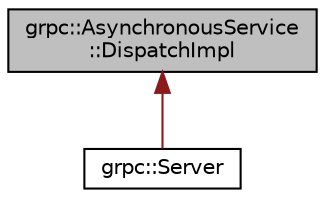 digraph "grpc::AsynchronousService::DispatchImpl"
{
  edge [fontname="Helvetica",fontsize="10",labelfontname="Helvetica",labelfontsize="10"];
  node [fontname="Helvetica",fontsize="10",shape=record];
  Node1 [label="grpc::AsynchronousService\l::DispatchImpl",height=0.2,width=0.4,color="black", fillcolor="grey75", style="filled", fontcolor="black"];
  Node1 -> Node2 [dir="back",color="firebrick4",fontsize="10",style="solid",fontname="Helvetica"];
  Node2 [label="grpc::Server",height=0.2,width=0.4,color="black", fillcolor="white", style="filled",URL="$classgrpc_1_1_server.html"];
}
